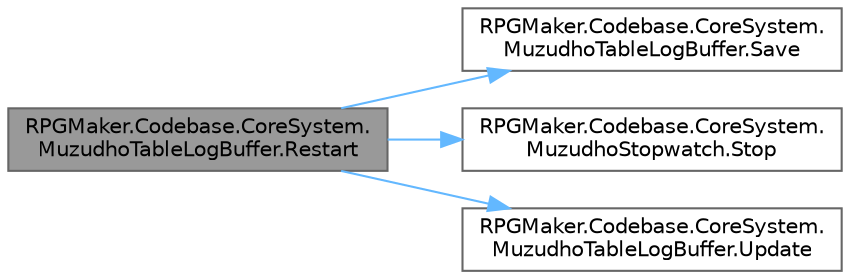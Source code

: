 digraph "RPGMaker.Codebase.CoreSystem.MuzudhoTableLogBuffer.Restart"
{
 // LATEX_PDF_SIZE
  bgcolor="transparent";
  edge [fontname=Helvetica,fontsize=10,labelfontname=Helvetica,labelfontsize=10];
  node [fontname=Helvetica,fontsize=10,shape=box,height=0.2,width=0.4];
  rankdir="LR";
  Node1 [id="Node000001",label="RPGMaker.Codebase.CoreSystem.\lMuzudhoTableLogBuffer.Restart",height=0.2,width=0.4,color="gray40", fillcolor="grey60", style="filled", fontcolor="black",tooltip=" "];
  Node1 -> Node2 [id="edge1_Node000001_Node000002",color="steelblue1",style="solid",tooltip=" "];
  Node2 [id="Node000002",label="RPGMaker.Codebase.CoreSystem.\lMuzudhoTableLogBuffer.Save",height=0.2,width=0.4,color="grey40", fillcolor="white", style="filled",URL="$da/d54/class_r_p_g_maker_1_1_codebase_1_1_core_system_1_1_muzudho_table_log_buffer.html#ad2299513c4d5b67af278b0191d325245",tooltip="📖 マルチスレッドで1つのテキストファイルへ書き込みする (C::プログラミング) 📖 finally を使用してクリーンアップ コードを実行する方法"];
  Node1 -> Node3 [id="edge2_Node000001_Node000003",color="steelblue1",style="solid",tooltip=" "];
  Node3 [id="Node000003",label="RPGMaker.Codebase.CoreSystem.\lMuzudhoStopwatch.Stop",height=0.2,width=0.4,color="grey40", fillcolor="white", style="filled",URL="$d1/d1c/class_r_p_g_maker_1_1_codebase_1_1_core_system_1_1_muzudho_stopwatch.html#aa8e201b2ed30d69282db8da2e2f386c9",tooltip="計測停止"];
  Node1 -> Node4 [id="edge3_Node000001_Node000004",color="steelblue1",style="solid",tooltip=" "];
  Node4 [id="Node000004",label="RPGMaker.Codebase.CoreSystem.\lMuzudhoTableLogBuffer.Update",height=0.2,width=0.4,color="grey40", fillcolor="white", style="filled",URL="$da/d54/class_r_p_g_maker_1_1_codebase_1_1_core_system_1_1_muzudho_table_log_buffer.html#adf14c903dfe561992e639f705b849b9a",tooltip=" "];
}
